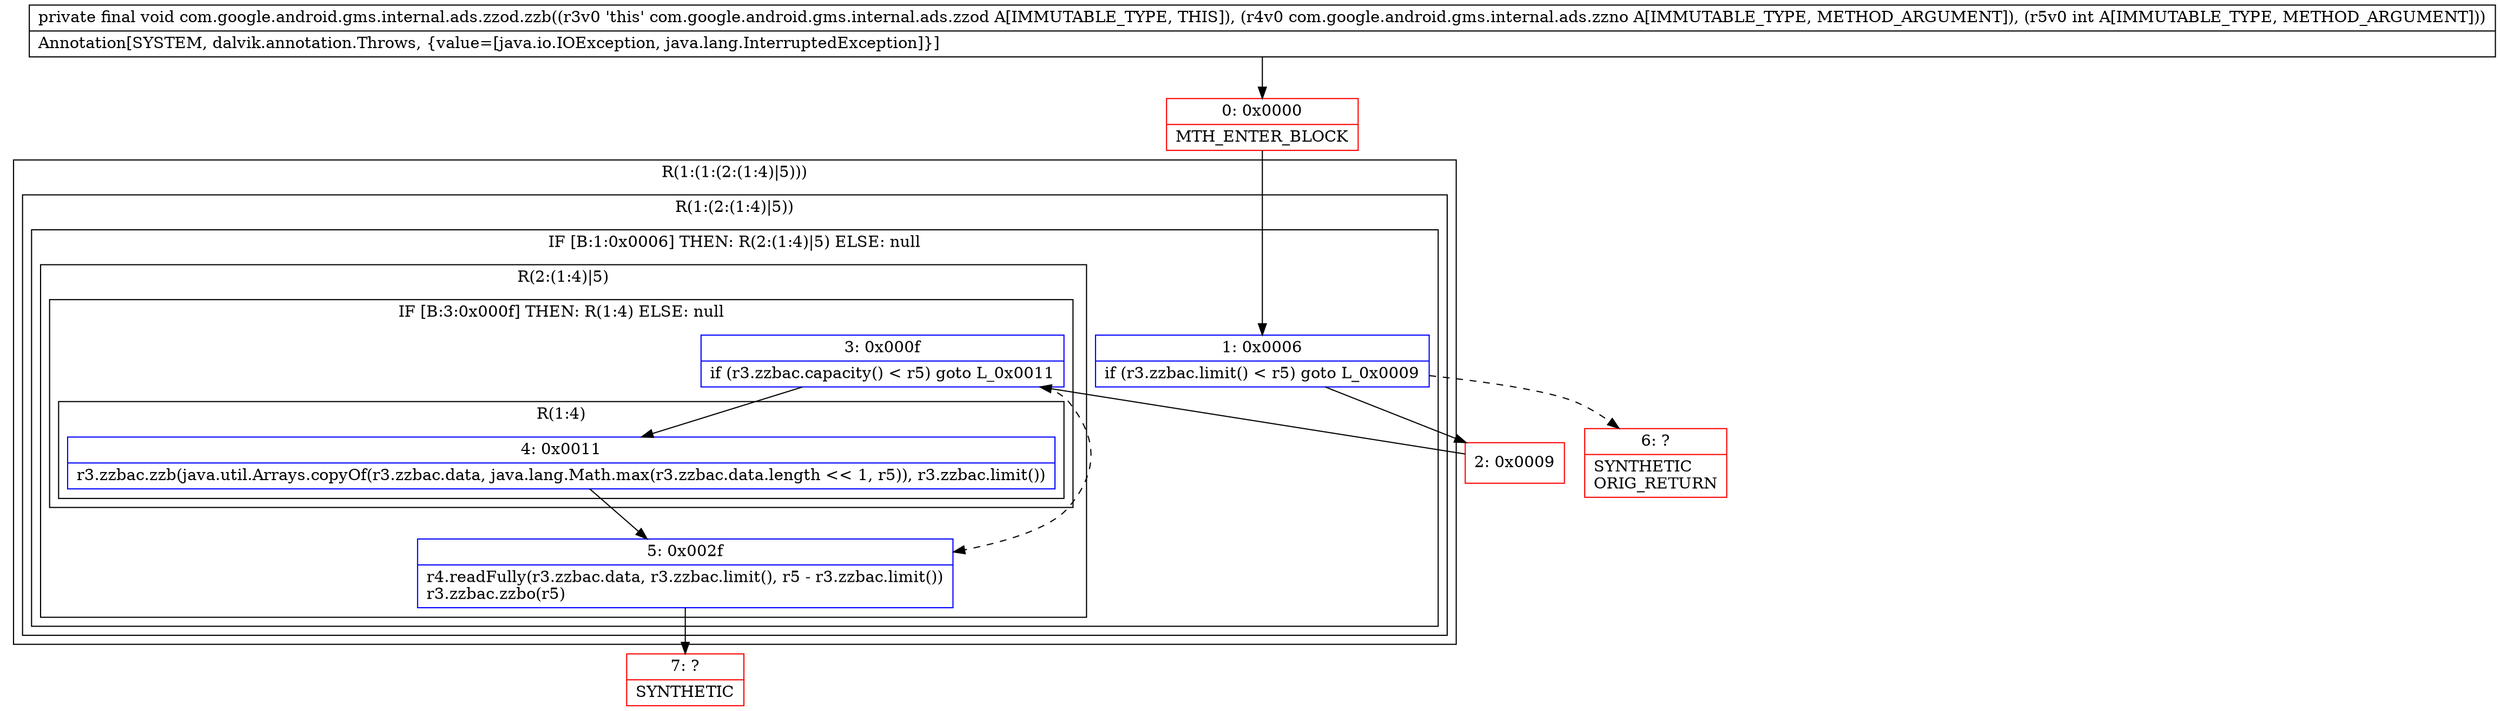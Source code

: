 digraph "CFG forcom.google.android.gms.internal.ads.zzod.zzb(Lcom\/google\/android\/gms\/internal\/ads\/zzno;I)V" {
subgraph cluster_Region_1452053749 {
label = "R(1:(1:(2:(1:4)|5)))";
node [shape=record,color=blue];
subgraph cluster_Region_589121686 {
label = "R(1:(2:(1:4)|5))";
node [shape=record,color=blue];
subgraph cluster_IfRegion_2024270036 {
label = "IF [B:1:0x0006] THEN: R(2:(1:4)|5) ELSE: null";
node [shape=record,color=blue];
Node_1 [shape=record,label="{1\:\ 0x0006|if (r3.zzbac.limit() \< r5) goto L_0x0009\l}"];
subgraph cluster_Region_187154802 {
label = "R(2:(1:4)|5)";
node [shape=record,color=blue];
subgraph cluster_IfRegion_960415711 {
label = "IF [B:3:0x000f] THEN: R(1:4) ELSE: null";
node [shape=record,color=blue];
Node_3 [shape=record,label="{3\:\ 0x000f|if (r3.zzbac.capacity() \< r5) goto L_0x0011\l}"];
subgraph cluster_Region_1882091926 {
label = "R(1:4)";
node [shape=record,color=blue];
Node_4 [shape=record,label="{4\:\ 0x0011|r3.zzbac.zzb(java.util.Arrays.copyOf(r3.zzbac.data, java.lang.Math.max(r3.zzbac.data.length \<\< 1, r5)), r3.zzbac.limit())\l}"];
}
}
Node_5 [shape=record,label="{5\:\ 0x002f|r4.readFully(r3.zzbac.data, r3.zzbac.limit(), r5 \- r3.zzbac.limit())\lr3.zzbac.zzbo(r5)\l}"];
}
}
}
}
Node_0 [shape=record,color=red,label="{0\:\ 0x0000|MTH_ENTER_BLOCK\l}"];
Node_2 [shape=record,color=red,label="{2\:\ 0x0009}"];
Node_6 [shape=record,color=red,label="{6\:\ ?|SYNTHETIC\lORIG_RETURN\l}"];
Node_7 [shape=record,color=red,label="{7\:\ ?|SYNTHETIC\l}"];
MethodNode[shape=record,label="{private final void com.google.android.gms.internal.ads.zzod.zzb((r3v0 'this' com.google.android.gms.internal.ads.zzod A[IMMUTABLE_TYPE, THIS]), (r4v0 com.google.android.gms.internal.ads.zzno A[IMMUTABLE_TYPE, METHOD_ARGUMENT]), (r5v0 int A[IMMUTABLE_TYPE, METHOD_ARGUMENT]))  | Annotation[SYSTEM, dalvik.annotation.Throws, \{value=[java.io.IOException, java.lang.InterruptedException]\}]\l}"];
MethodNode -> Node_0;
Node_1 -> Node_2;
Node_1 -> Node_6[style=dashed];
Node_3 -> Node_4;
Node_3 -> Node_5[style=dashed];
Node_4 -> Node_5;
Node_5 -> Node_7;
Node_0 -> Node_1;
Node_2 -> Node_3;
}

